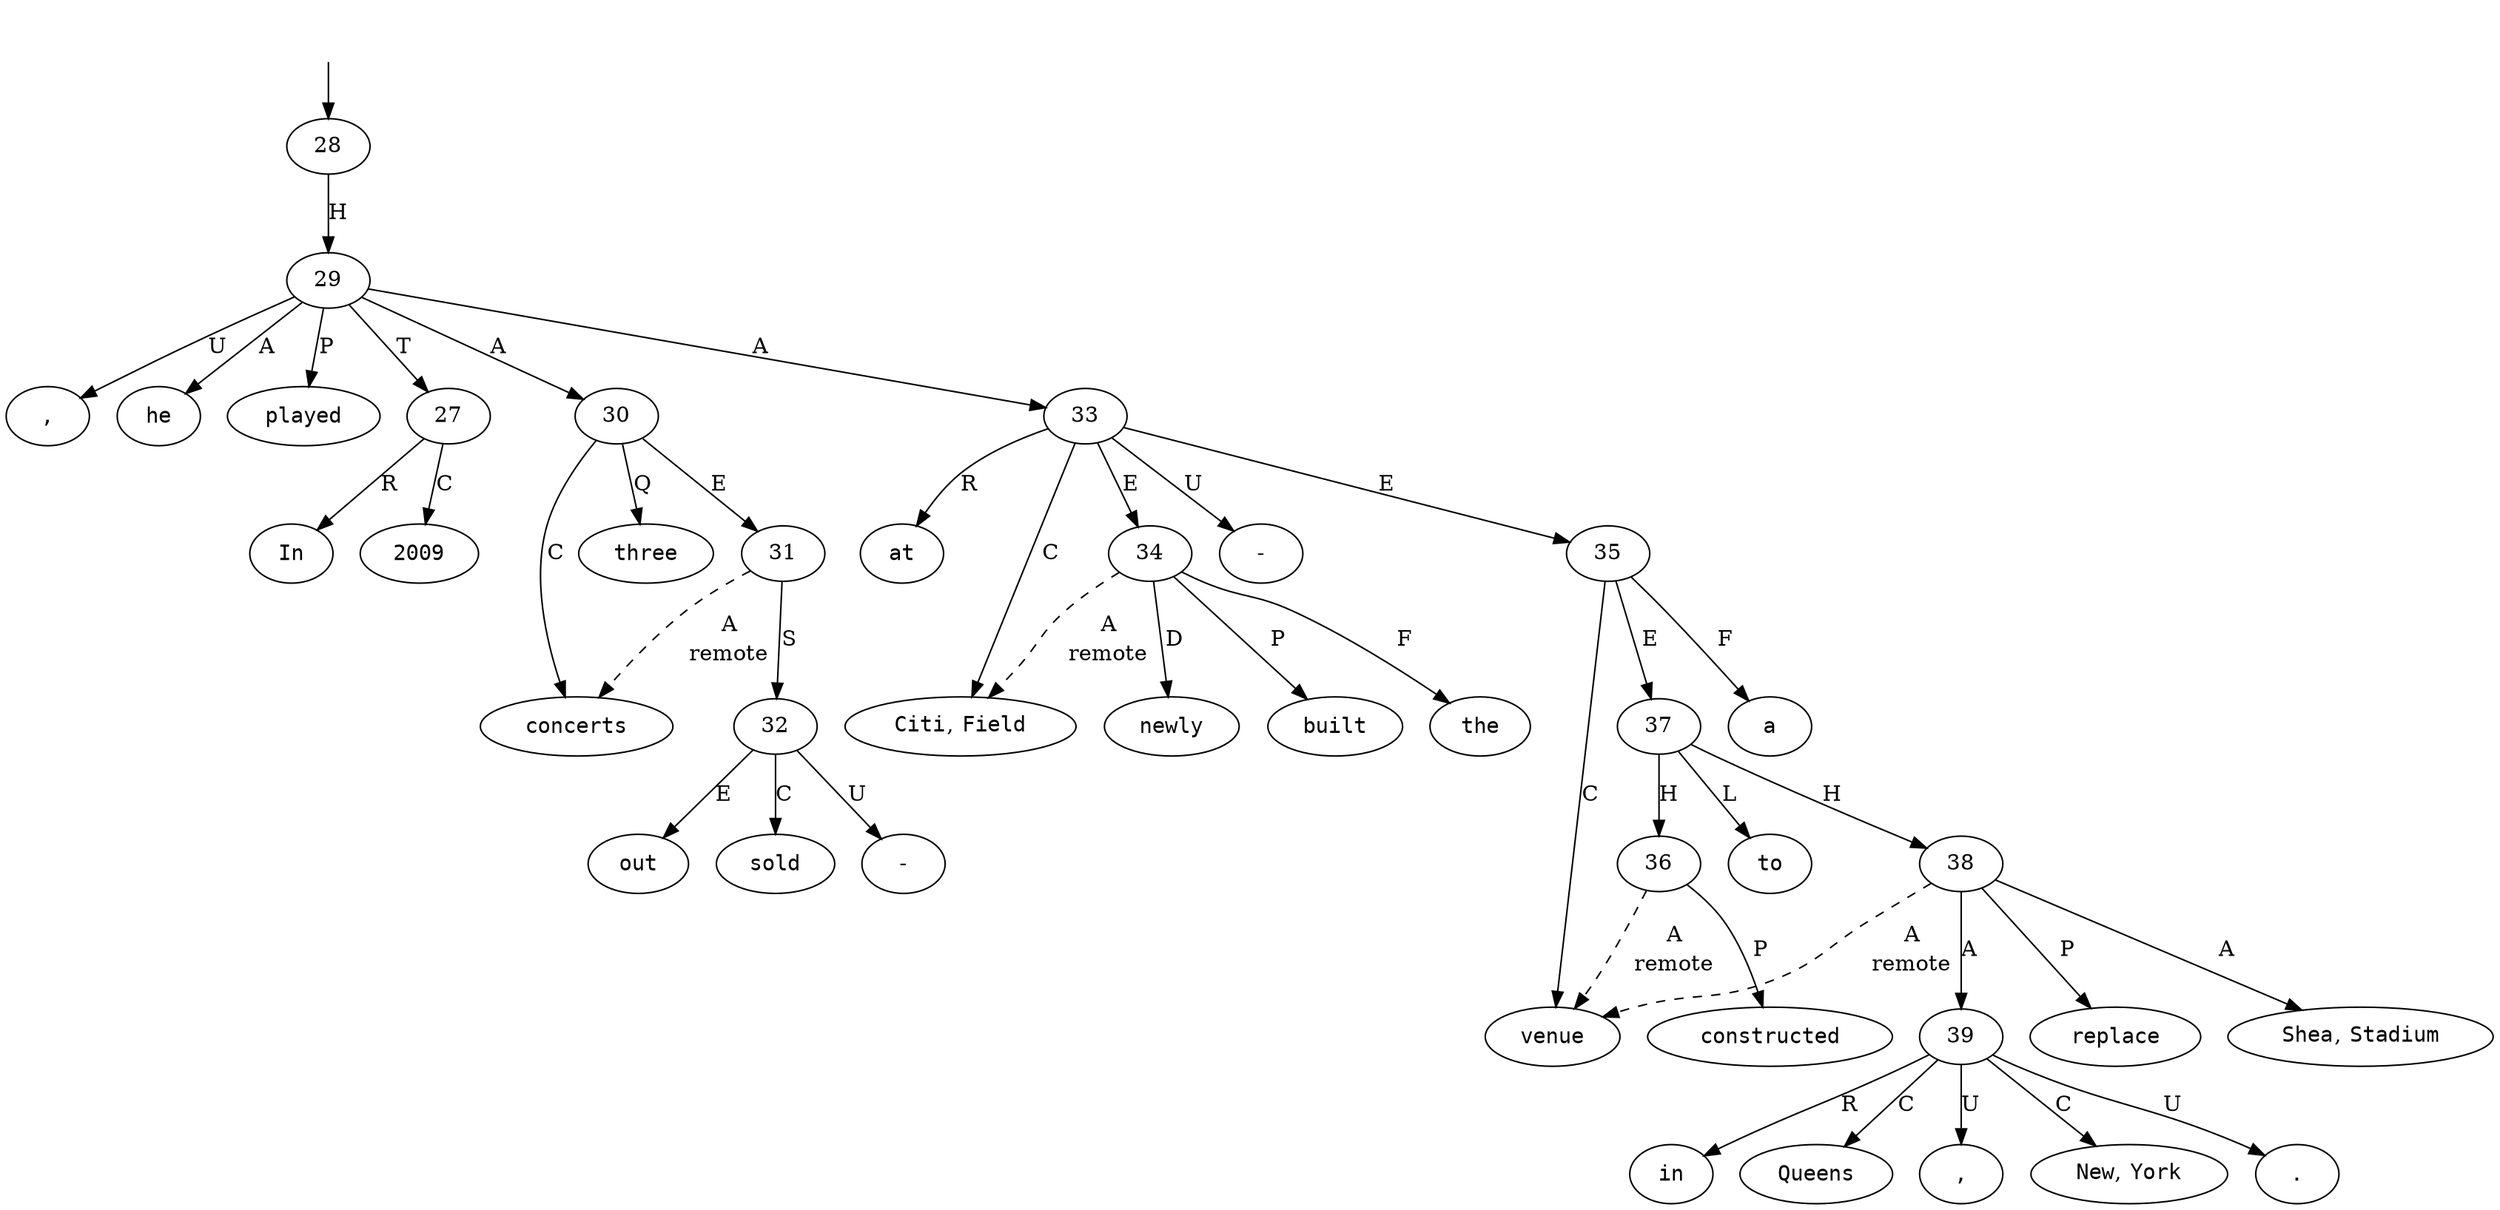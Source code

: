 digraph "611001" {
  top [ style=invis ];
  top -> 28;
  0 [ shape=oval, label=<<table align="center" border="0" cellspacing="0"><tr><td colspan="2"><font face="Courier">In</font></td></tr></table>> ];
  1 [ shape=oval, label=<<table align="center" border="0" cellspacing="0"><tr><td colspan="2"><font face="Courier">2009</font></td></tr></table>> ];
  2 [ shape=oval, label=<<table align="center" border="0" cellspacing="0"><tr><td colspan="2"><font face="Courier">,</font></td></tr></table>> ];
  3 [ shape=oval, label=<<table align="center" border="0" cellspacing="0"><tr><td colspan="2"><font face="Courier">he</font></td></tr></table>> ];
  4 [ shape=oval, label=<<table align="center" border="0" cellspacing="0"><tr><td colspan="2"><font face="Courier">played</font></td></tr></table>> ];
  5 [ shape=oval, label=<<table align="center" border="0" cellspacing="0"><tr><td colspan="2"><font face="Courier">three</font></td></tr></table>> ];
  6 [ shape=oval, label=<<table align="center" border="0" cellspacing="0"><tr><td colspan="2"><font face="Courier">sold</font></td></tr></table>> ];
  7 [ shape=oval, label=<<table align="center" border="0" cellspacing="0"><tr><td colspan="2"><font face="Courier">-</font></td></tr></table>> ];
  8 [ shape=oval, label=<<table align="center" border="0" cellspacing="0"><tr><td colspan="2"><font face="Courier">out</font></td></tr></table>> ];
  9 [ shape=oval, label=<<table align="center" border="0" cellspacing="0"><tr><td colspan="2"><font face="Courier">concerts</font></td></tr></table>> ];
  10 [ shape=oval, label=<<table align="center" border="0" cellspacing="0"><tr><td colspan="2"><font face="Courier">at</font></td></tr></table>> ];
  11 [ shape=oval, label=<<table align="center" border="0" cellspacing="0"><tr><td colspan="2"><font face="Courier">the</font></td></tr></table>> ];
  12 [ shape=oval, label=<<table align="center" border="0" cellspacing="0"><tr><td colspan="2"><font face="Courier">newly</font></td></tr></table>> ];
  13 [ shape=oval, label=<<table align="center" border="0" cellspacing="0"><tr><td colspan="2"><font face="Courier">built</font></td></tr></table>> ];
  14 [ shape=oval, label=<<table align="center" border="0" cellspacing="0"><tr><td colspan="2"><font face="Courier">Citi</font>,&nbsp;<font face="Courier">Field</font></td></tr></table>> ];
  15 [ shape=oval, label=<<table align="center" border="0" cellspacing="0"><tr><td colspan="2"><font face="Courier">-</font></td></tr></table>> ];
  16 [ shape=oval, label=<<table align="center" border="0" cellspacing="0"><tr><td colspan="2"><font face="Courier">a</font></td></tr></table>> ];
  17 [ shape=oval, label=<<table align="center" border="0" cellspacing="0"><tr><td colspan="2"><font face="Courier">venue</font></td></tr></table>> ];
  18 [ shape=oval, label=<<table align="center" border="0" cellspacing="0"><tr><td colspan="2"><font face="Courier">constructed</font></td></tr></table>> ];
  19 [ shape=oval, label=<<table align="center" border="0" cellspacing="0"><tr><td colspan="2"><font face="Courier">to</font></td></tr></table>> ];
  20 [ shape=oval, label=<<table align="center" border="0" cellspacing="0"><tr><td colspan="2"><font face="Courier">replace</font></td></tr></table>> ];
  21 [ shape=oval, label=<<table align="center" border="0" cellspacing="0"><tr><td colspan="2"><font face="Courier">Shea</font>,&nbsp;<font face="Courier">Stadium</font></td></tr></table>> ];
  22 [ shape=oval, label=<<table align="center" border="0" cellspacing="0"><tr><td colspan="2"><font face="Courier">in</font></td></tr></table>> ];
  23 [ shape=oval, label=<<table align="center" border="0" cellspacing="0"><tr><td colspan="2"><font face="Courier">Queens</font></td></tr></table>> ];
  24 [ shape=oval, label=<<table align="center" border="0" cellspacing="0"><tr><td colspan="2"><font face="Courier">,</font></td></tr></table>> ];
  25 [ shape=oval, label=<<table align="center" border="0" cellspacing="0"><tr><td colspan="2"><font face="Courier">New</font>,&nbsp;<font face="Courier">York</font></td></tr></table>> ];
  26 [ shape=oval, label=<<table align="center" border="0" cellspacing="0"><tr><td colspan="2"><font face="Courier">.</font></td></tr></table>> ];
  27 -> 0 [ label="R" ];
  27 -> 1 [ label="C" ];
  28 -> 29 [ label="H" ];
  29 -> 30 [ label="A" ];
  29 -> 27 [ label="T" ];
  29 -> 2 [ label="U" ];
  29 -> 33 [ label="A" ];
  29 -> 3 [ label="A" ];
  29 -> 4 [ label="P" ];
  30 -> 31 [ label="E" ];
  30 -> 5 [ label="Q" ];
  30 -> 9 [ label="C" ];
  31 -> 9 [ label=<<table align="center" border="0" cellspacing="0"><tr><td colspan="1">A</td></tr><tr><td>remote</td></tr></table>>, style=dashed ];
  31 -> 32 [ label="S" ];
  32 -> 6 [ label="C" ];
  32 -> 7 [ label="U" ];
  32 -> 8 [ label="E" ];
  33 -> 34 [ label="E" ];
  33 -> 14 [ label="C" ];
  33 -> 15 [ label="U" ];
  33 -> 10 [ label="R" ];
  33 -> 35 [ label="E" ];
  34 -> 14 [ label=<<table align="center" border="0" cellspacing="0"><tr><td colspan="1">A</td></tr><tr><td>remote</td></tr></table>>, style=dashed ];
  34 -> 12 [ label="D" ];
  34 -> 11 [ label="F" ];
  34 -> 13 [ label="P" ];
  35 -> 37 [ label="E" ];
  35 -> 16 [ label="F" ];
  35 -> 17 [ label="C" ];
  36 -> 17 [ label=<<table align="center" border="0" cellspacing="0"><tr><td colspan="1">A</td></tr><tr><td>remote</td></tr></table>>, style=dashed ];
  36 -> 18 [ label="P" ];
  37 -> 19 [ label="L" ];
  37 -> 38 [ label="H" ];
  37 -> 36 [ label="H" ];
  38 -> 20 [ label="P" ];
  38 -> 21 [ label="A" ];
  38 -> 17 [ label=<<table align="center" border="0" cellspacing="0"><tr><td colspan="1">A</td></tr><tr><td>remote</td></tr></table>>, style=dashed ];
  38 -> 39 [ label="A" ];
  39 -> 26 [ label="U" ];
  39 -> 25 [ label="C" ];
  39 -> 23 [ label="C" ];
  39 -> 24 [ label="U" ];
  39 -> 22 [ label="R" ];
}

